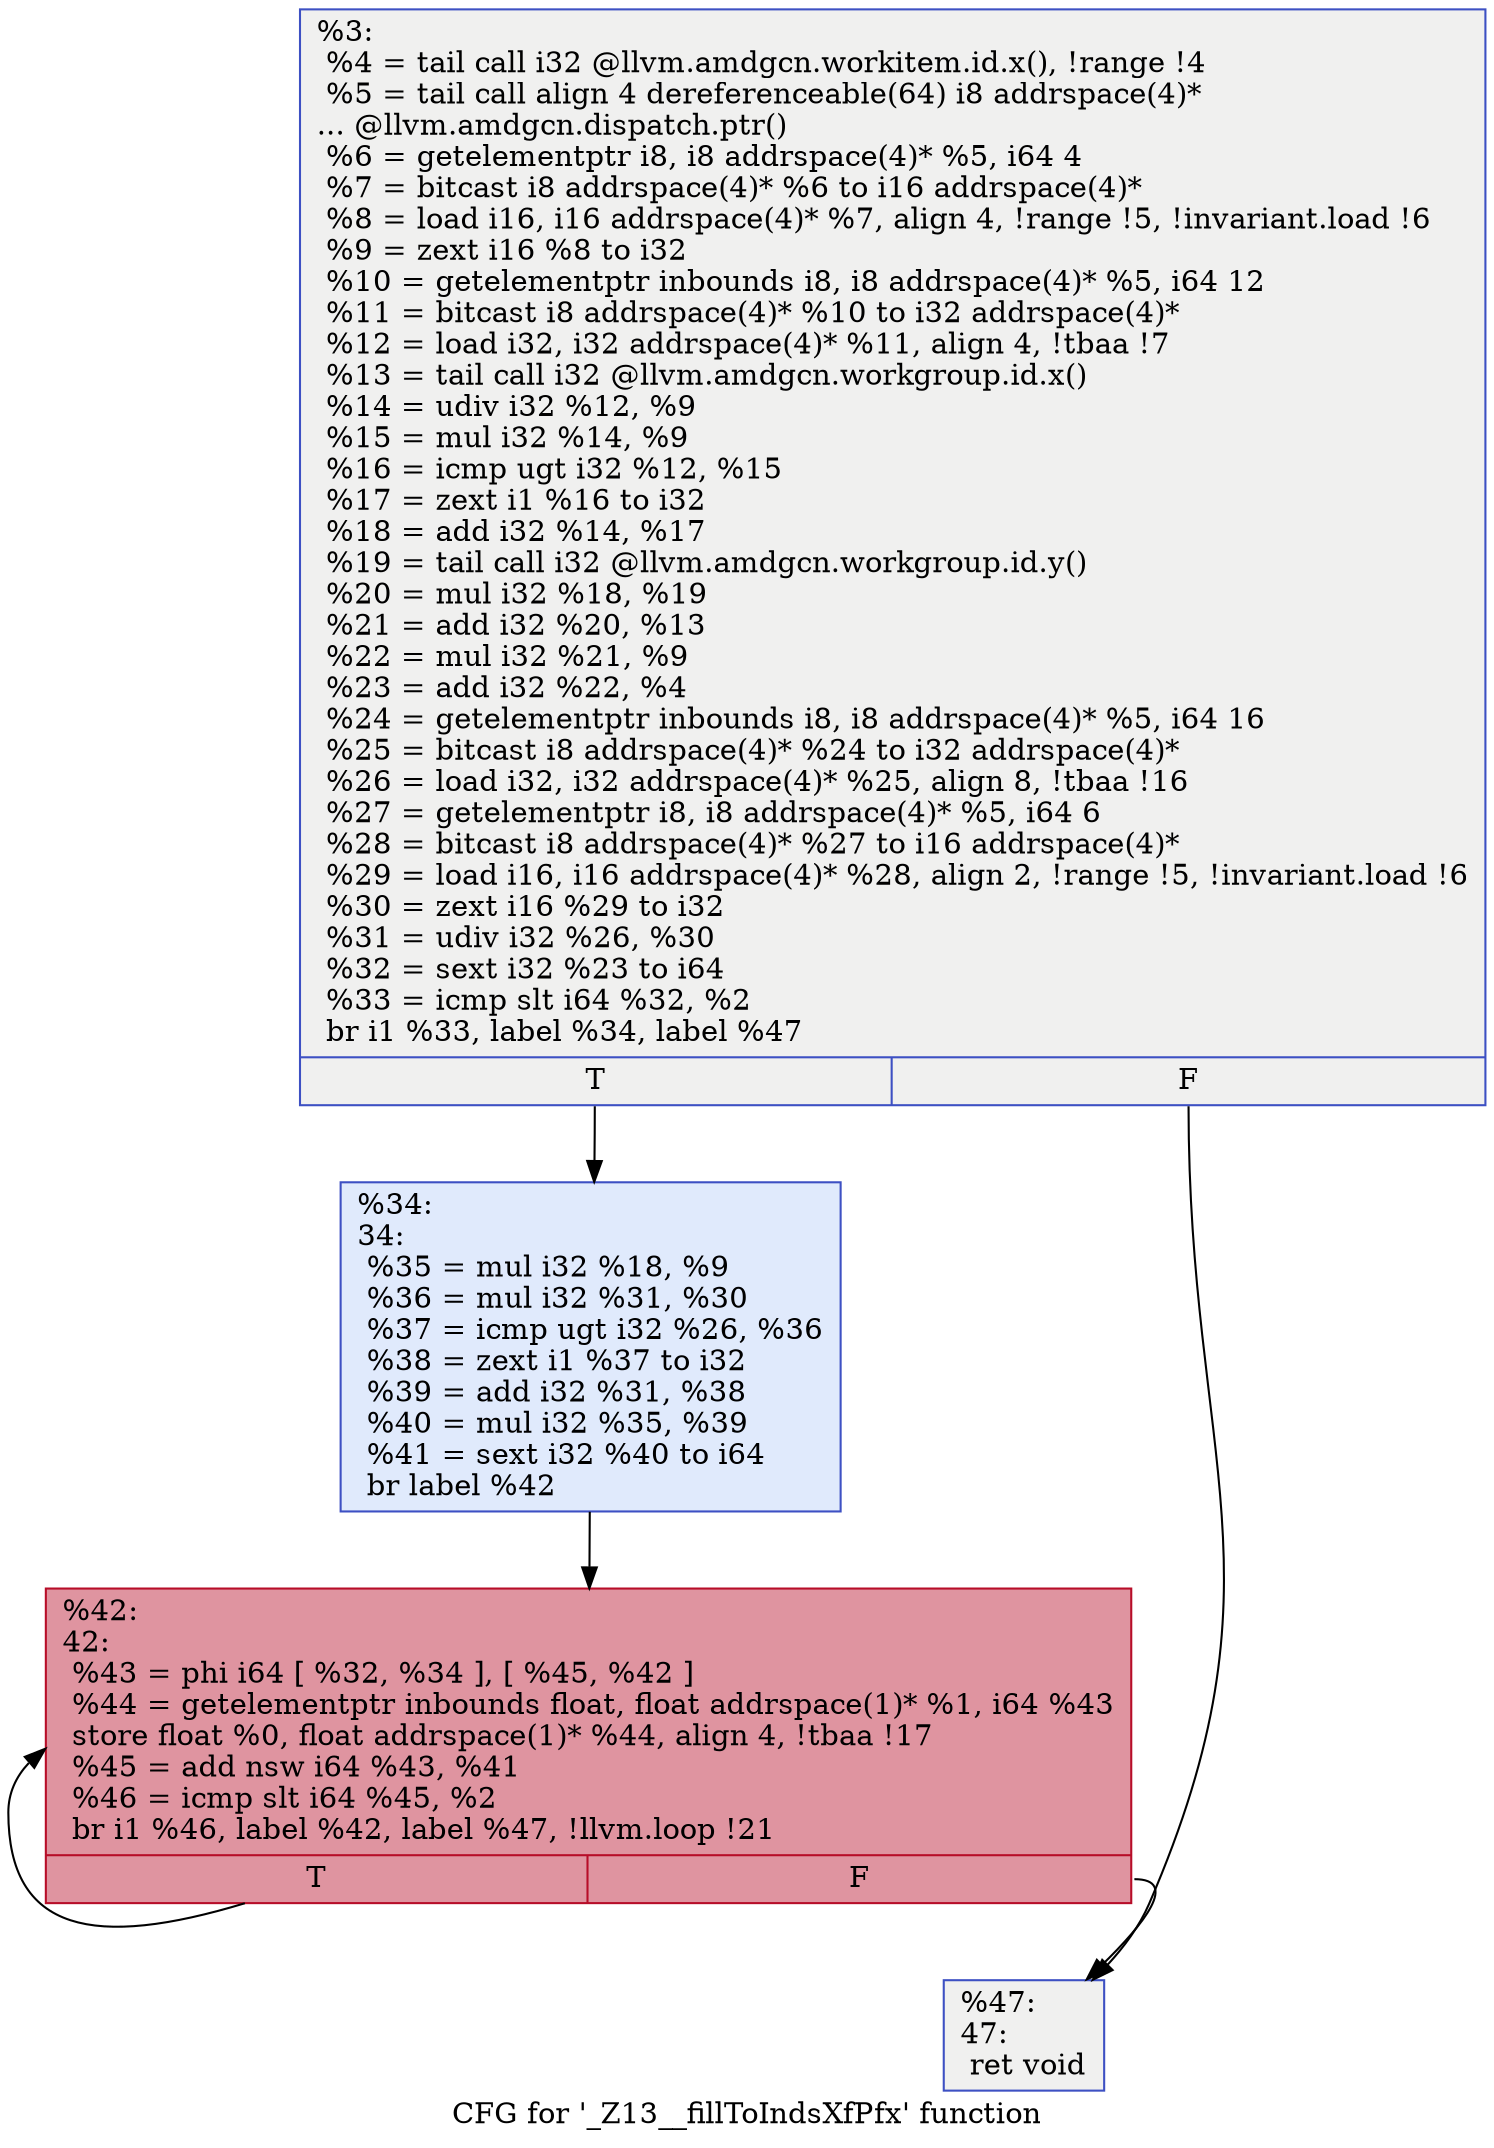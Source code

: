 digraph "CFG for '_Z13__fillToIndsXfPfx' function" {
	label="CFG for '_Z13__fillToIndsXfPfx' function";

	Node0x48946c0 [shape=record,color="#3d50c3ff", style=filled, fillcolor="#dedcdb70",label="{%3:\l  %4 = tail call i32 @llvm.amdgcn.workitem.id.x(), !range !4\l  %5 = tail call align 4 dereferenceable(64) i8 addrspace(4)*\l... @llvm.amdgcn.dispatch.ptr()\l  %6 = getelementptr i8, i8 addrspace(4)* %5, i64 4\l  %7 = bitcast i8 addrspace(4)* %6 to i16 addrspace(4)*\l  %8 = load i16, i16 addrspace(4)* %7, align 4, !range !5, !invariant.load !6\l  %9 = zext i16 %8 to i32\l  %10 = getelementptr inbounds i8, i8 addrspace(4)* %5, i64 12\l  %11 = bitcast i8 addrspace(4)* %10 to i32 addrspace(4)*\l  %12 = load i32, i32 addrspace(4)* %11, align 4, !tbaa !7\l  %13 = tail call i32 @llvm.amdgcn.workgroup.id.x()\l  %14 = udiv i32 %12, %9\l  %15 = mul i32 %14, %9\l  %16 = icmp ugt i32 %12, %15\l  %17 = zext i1 %16 to i32\l  %18 = add i32 %14, %17\l  %19 = tail call i32 @llvm.amdgcn.workgroup.id.y()\l  %20 = mul i32 %18, %19\l  %21 = add i32 %20, %13\l  %22 = mul i32 %21, %9\l  %23 = add i32 %22, %4\l  %24 = getelementptr inbounds i8, i8 addrspace(4)* %5, i64 16\l  %25 = bitcast i8 addrspace(4)* %24 to i32 addrspace(4)*\l  %26 = load i32, i32 addrspace(4)* %25, align 8, !tbaa !16\l  %27 = getelementptr i8, i8 addrspace(4)* %5, i64 6\l  %28 = bitcast i8 addrspace(4)* %27 to i16 addrspace(4)*\l  %29 = load i16, i16 addrspace(4)* %28, align 2, !range !5, !invariant.load !6\l  %30 = zext i16 %29 to i32\l  %31 = udiv i32 %26, %30\l  %32 = sext i32 %23 to i64\l  %33 = icmp slt i64 %32, %2\l  br i1 %33, label %34, label %47\l|{<s0>T|<s1>F}}"];
	Node0x48946c0:s0 -> Node0x48968e0;
	Node0x48946c0:s1 -> Node0x4898370;
	Node0x48968e0 [shape=record,color="#3d50c3ff", style=filled, fillcolor="#b9d0f970",label="{%34:\l34:                                               \l  %35 = mul i32 %18, %9\l  %36 = mul i32 %31, %30\l  %37 = icmp ugt i32 %26, %36\l  %38 = zext i1 %37 to i32\l  %39 = add i32 %31, %38\l  %40 = mul i32 %35, %39\l  %41 = sext i32 %40 to i64\l  br label %42\l}"];
	Node0x48968e0 -> Node0x4898860;
	Node0x4898860 [shape=record,color="#b70d28ff", style=filled, fillcolor="#b70d2870",label="{%42:\l42:                                               \l  %43 = phi i64 [ %32, %34 ], [ %45, %42 ]\l  %44 = getelementptr inbounds float, float addrspace(1)* %1, i64 %43\l  store float %0, float addrspace(1)* %44, align 4, !tbaa !17\l  %45 = add nsw i64 %43, %41\l  %46 = icmp slt i64 %45, %2\l  br i1 %46, label %42, label %47, !llvm.loop !21\l|{<s0>T|<s1>F}}"];
	Node0x4898860:s0 -> Node0x4898860;
	Node0x4898860:s1 -> Node0x4898370;
	Node0x4898370 [shape=record,color="#3d50c3ff", style=filled, fillcolor="#dedcdb70",label="{%47:\l47:                                               \l  ret void\l}"];
}
